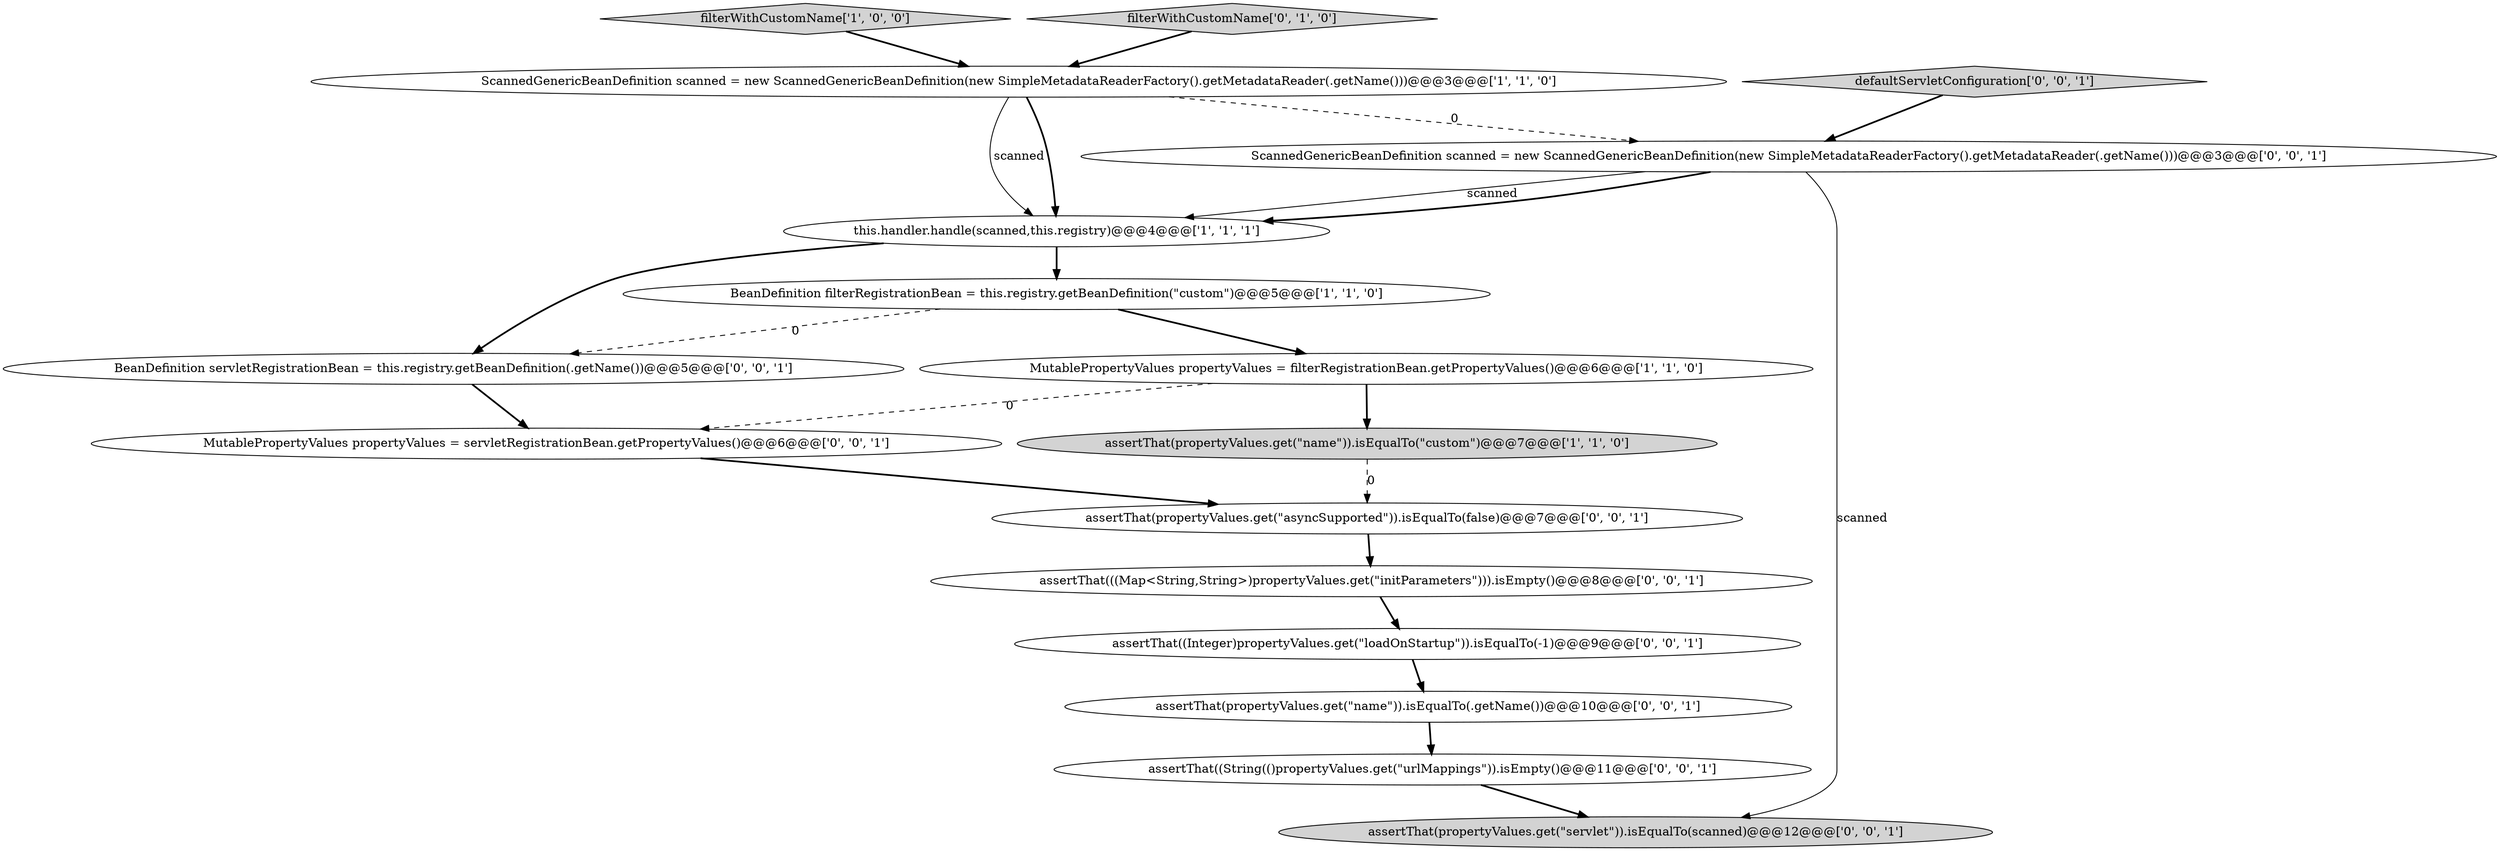 digraph {
0 [style = filled, label = "assertThat(propertyValues.get(\"name\")).isEqualTo(\"custom\")@@@7@@@['1', '1', '0']", fillcolor = lightgray, shape = ellipse image = "AAA0AAABBB1BBB"];
13 [style = filled, label = "assertThat((Integer)propertyValues.get(\"loadOnStartup\")).isEqualTo(-1)@@@9@@@['0', '0', '1']", fillcolor = white, shape = ellipse image = "AAA0AAABBB3BBB"];
4 [style = filled, label = "this.handler.handle(scanned,this.registry)@@@4@@@['1', '1', '1']", fillcolor = white, shape = ellipse image = "AAA0AAABBB1BBB"];
12 [style = filled, label = "BeanDefinition servletRegistrationBean = this.registry.getBeanDefinition(.getName())@@@5@@@['0', '0', '1']", fillcolor = white, shape = ellipse image = "AAA0AAABBB3BBB"];
8 [style = filled, label = "assertThat(propertyValues.get(\"name\")).isEqualTo(.getName())@@@10@@@['0', '0', '1']", fillcolor = white, shape = ellipse image = "AAA0AAABBB3BBB"];
2 [style = filled, label = "filterWithCustomName['1', '0', '0']", fillcolor = lightgray, shape = diamond image = "AAA0AAABBB1BBB"];
11 [style = filled, label = "MutablePropertyValues propertyValues = servletRegistrationBean.getPropertyValues()@@@6@@@['0', '0', '1']", fillcolor = white, shape = ellipse image = "AAA0AAABBB3BBB"];
9 [style = filled, label = "assertThat((String(()propertyValues.get(\"urlMappings\")).isEmpty()@@@11@@@['0', '0', '1']", fillcolor = white, shape = ellipse image = "AAA0AAABBB3BBB"];
6 [style = filled, label = "filterWithCustomName['0', '1', '0']", fillcolor = lightgray, shape = diamond image = "AAA0AAABBB2BBB"];
1 [style = filled, label = "BeanDefinition filterRegistrationBean = this.registry.getBeanDefinition(\"custom\")@@@5@@@['1', '1', '0']", fillcolor = white, shape = ellipse image = "AAA0AAABBB1BBB"];
10 [style = filled, label = "assertThat(propertyValues.get(\"asyncSupported\")).isEqualTo(false)@@@7@@@['0', '0', '1']", fillcolor = white, shape = ellipse image = "AAA0AAABBB3BBB"];
14 [style = filled, label = "ScannedGenericBeanDefinition scanned = new ScannedGenericBeanDefinition(new SimpleMetadataReaderFactory().getMetadataReader(.getName()))@@@3@@@['0', '0', '1']", fillcolor = white, shape = ellipse image = "AAA0AAABBB3BBB"];
15 [style = filled, label = "assertThat(((Map<String,String>)propertyValues.get(\"initParameters\"))).isEmpty()@@@8@@@['0', '0', '1']", fillcolor = white, shape = ellipse image = "AAA0AAABBB3BBB"];
16 [style = filled, label = "defaultServletConfiguration['0', '0', '1']", fillcolor = lightgray, shape = diamond image = "AAA0AAABBB3BBB"];
5 [style = filled, label = "ScannedGenericBeanDefinition scanned = new ScannedGenericBeanDefinition(new SimpleMetadataReaderFactory().getMetadataReader(.getName()))@@@3@@@['1', '1', '0']", fillcolor = white, shape = ellipse image = "AAA0AAABBB1BBB"];
3 [style = filled, label = "MutablePropertyValues propertyValues = filterRegistrationBean.getPropertyValues()@@@6@@@['1', '1', '0']", fillcolor = white, shape = ellipse image = "AAA0AAABBB1BBB"];
7 [style = filled, label = "assertThat(propertyValues.get(\"servlet\")).isEqualTo(scanned)@@@12@@@['0', '0', '1']", fillcolor = lightgray, shape = ellipse image = "AAA0AAABBB3BBB"];
15->13 [style = bold, label=""];
5->14 [style = dashed, label="0"];
10->15 [style = bold, label=""];
14->7 [style = solid, label="scanned"];
12->11 [style = bold, label=""];
1->3 [style = bold, label=""];
5->4 [style = solid, label="scanned"];
14->4 [style = solid, label="scanned"];
9->7 [style = bold, label=""];
0->10 [style = dashed, label="0"];
3->0 [style = bold, label=""];
1->12 [style = dashed, label="0"];
6->5 [style = bold, label=""];
11->10 [style = bold, label=""];
5->4 [style = bold, label=""];
8->9 [style = bold, label=""];
4->12 [style = bold, label=""];
16->14 [style = bold, label=""];
4->1 [style = bold, label=""];
13->8 [style = bold, label=""];
3->11 [style = dashed, label="0"];
2->5 [style = bold, label=""];
14->4 [style = bold, label=""];
}
